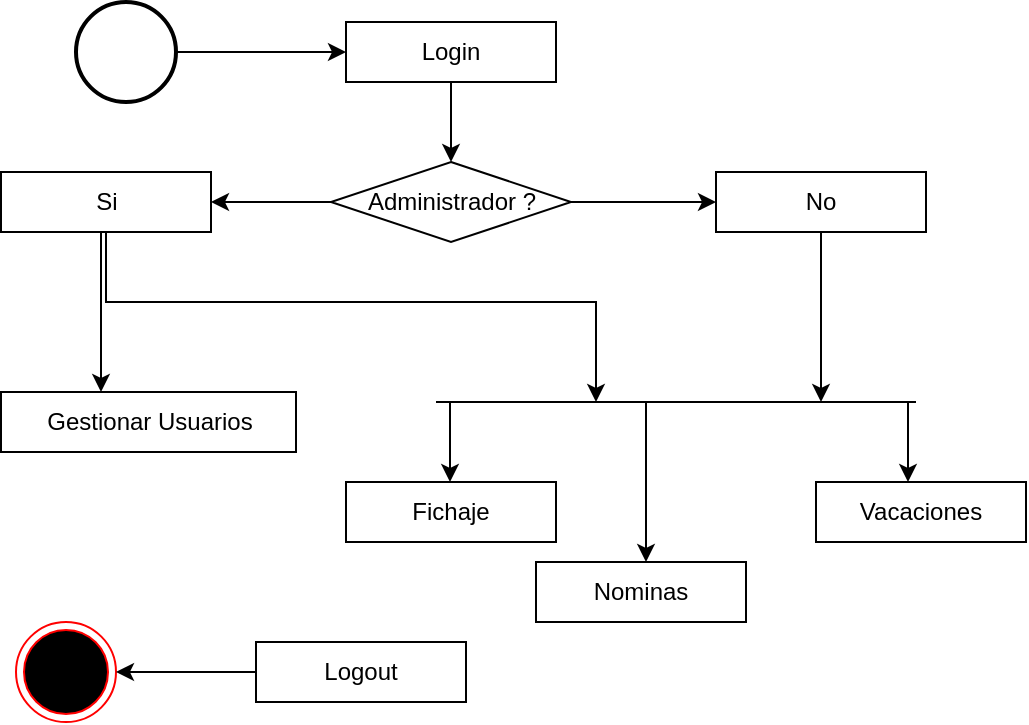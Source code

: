 <mxfile version="27.0.9">
  <diagram name="Página-1" id="gTWnA1Sg_lMdiMgR3odc">
    <mxGraphModel dx="1042" dy="562" grid="1" gridSize="10" guides="1" tooltips="1" connect="1" arrows="1" fold="1" page="1" pageScale="1" pageWidth="827" pageHeight="1169" math="0" shadow="0">
      <root>
        <mxCell id="0" />
        <mxCell id="1" parent="0" />
        <mxCell id="-3U6zcJLe4eovg1wgORC-1" value="" style="ellipse;html=1;shape=endState;fillColor=#000000;strokeColor=#ff0000;" parent="1" vertex="1">
          <mxGeometry x="50" y="420" width="50" height="50" as="geometry" />
        </mxCell>
        <mxCell id="-3U6zcJLe4eovg1wgORC-5" style="edgeStyle=orthogonalEdgeStyle;rounded=0;orthogonalLoop=1;jettySize=auto;html=1;entryX=0;entryY=0.5;entryDx=0;entryDy=0;" parent="1" source="-3U6zcJLe4eovg1wgORC-2" target="-3U6zcJLe4eovg1wgORC-4" edge="1">
          <mxGeometry relative="1" as="geometry" />
        </mxCell>
        <mxCell id="-3U6zcJLe4eovg1wgORC-2" value="" style="strokeWidth=2;html=1;shape=mxgraph.flowchart.start_2;whiteSpace=wrap;" parent="1" vertex="1">
          <mxGeometry x="80" y="110" width="50" height="50" as="geometry" />
        </mxCell>
        <mxCell id="-3U6zcJLe4eovg1wgORC-19" style="edgeStyle=orthogonalEdgeStyle;rounded=0;orthogonalLoop=1;jettySize=auto;html=1;entryX=0.5;entryY=0;entryDx=0;entryDy=0;" parent="1" source="-3U6zcJLe4eovg1wgORC-4" target="-3U6zcJLe4eovg1wgORC-18" edge="1">
          <mxGeometry relative="1" as="geometry" />
        </mxCell>
        <mxCell id="-3U6zcJLe4eovg1wgORC-4" value="Login" style="rounded=0;whiteSpace=wrap;html=1;" parent="1" vertex="1">
          <mxGeometry x="215" y="120" width="105" height="30" as="geometry" />
        </mxCell>
        <mxCell id="-3U6zcJLe4eovg1wgORC-6" value="" style="endArrow=none;html=1;rounded=0;" parent="1" edge="1">
          <mxGeometry width="50" height="50" relative="1" as="geometry">
            <mxPoint x="260" y="310" as="sourcePoint" />
            <mxPoint x="500" y="310" as="targetPoint" />
          </mxGeometry>
        </mxCell>
        <mxCell id="-3U6zcJLe4eovg1wgORC-10" value="" style="endArrow=classic;html=1;rounded=0;" parent="1" edge="1">
          <mxGeometry width="50" height="50" relative="1" as="geometry">
            <mxPoint x="92.5" y="225" as="sourcePoint" />
            <mxPoint x="92.5" y="305" as="targetPoint" />
          </mxGeometry>
        </mxCell>
        <mxCell id="-3U6zcJLe4eovg1wgORC-11" value="" style="endArrow=classic;html=1;rounded=0;" parent="1" edge="1">
          <mxGeometry width="50" height="50" relative="1" as="geometry">
            <mxPoint x="365" y="310" as="sourcePoint" />
            <mxPoint x="365" y="390" as="targetPoint" />
          </mxGeometry>
        </mxCell>
        <mxCell id="-3U6zcJLe4eovg1wgORC-12" value="" style="endArrow=classic;html=1;rounded=0;" parent="1" edge="1">
          <mxGeometry width="50" height="50" relative="1" as="geometry">
            <mxPoint x="267" y="310" as="sourcePoint" />
            <mxPoint x="267" y="350" as="targetPoint" />
          </mxGeometry>
        </mxCell>
        <mxCell id="-3U6zcJLe4eovg1wgORC-13" value="Gestionar Usuarios" style="rounded=0;whiteSpace=wrap;html=1;" parent="1" vertex="1">
          <mxGeometry x="42.5" y="305" width="147.5" height="30" as="geometry" />
        </mxCell>
        <mxCell id="-3U6zcJLe4eovg1wgORC-14" value="Fichaje" style="rounded=0;whiteSpace=wrap;html=1;" parent="1" vertex="1">
          <mxGeometry x="215" y="350" width="105" height="30" as="geometry" />
        </mxCell>
        <mxCell id="-3U6zcJLe4eovg1wgORC-15" value="Nominas" style="rounded=0;whiteSpace=wrap;html=1;" parent="1" vertex="1">
          <mxGeometry x="310" y="390" width="105" height="30" as="geometry" />
        </mxCell>
        <mxCell id="-3U6zcJLe4eovg1wgORC-16" value="" style="endArrow=classic;html=1;rounded=0;" parent="1" edge="1">
          <mxGeometry width="50" height="50" relative="1" as="geometry">
            <mxPoint x="496" y="310" as="sourcePoint" />
            <mxPoint x="496" y="350" as="targetPoint" />
          </mxGeometry>
        </mxCell>
        <mxCell id="-3U6zcJLe4eovg1wgORC-17" value="Vacaciones" style="rounded=0;whiteSpace=wrap;html=1;" parent="1" vertex="1">
          <mxGeometry x="450" y="350" width="105" height="30" as="geometry" />
        </mxCell>
        <mxCell id="-3U6zcJLe4eovg1wgORC-24" style="edgeStyle=orthogonalEdgeStyle;rounded=0;orthogonalLoop=1;jettySize=auto;html=1;entryX=1;entryY=0.5;entryDx=0;entryDy=0;" parent="1" source="-3U6zcJLe4eovg1wgORC-18" target="-3U6zcJLe4eovg1wgORC-21" edge="1">
          <mxGeometry relative="1" as="geometry" />
        </mxCell>
        <mxCell id="-3U6zcJLe4eovg1wgORC-25" style="edgeStyle=orthogonalEdgeStyle;rounded=0;orthogonalLoop=1;jettySize=auto;html=1;entryX=0;entryY=0.5;entryDx=0;entryDy=0;" parent="1" source="-3U6zcJLe4eovg1wgORC-18" target="-3U6zcJLe4eovg1wgORC-20" edge="1">
          <mxGeometry relative="1" as="geometry" />
        </mxCell>
        <mxCell id="-3U6zcJLe4eovg1wgORC-18" value="Administrador ?" style="rhombus;whiteSpace=wrap;html=1;" parent="1" vertex="1">
          <mxGeometry x="207.5" y="190" width="120" height="40" as="geometry" />
        </mxCell>
        <mxCell id="-3U6zcJLe4eovg1wgORC-22" style="edgeStyle=orthogonalEdgeStyle;rounded=0;orthogonalLoop=1;jettySize=auto;html=1;" parent="1" source="-3U6zcJLe4eovg1wgORC-20" edge="1">
          <mxGeometry relative="1" as="geometry">
            <mxPoint x="452.5" y="310" as="targetPoint" />
          </mxGeometry>
        </mxCell>
        <mxCell id="-3U6zcJLe4eovg1wgORC-20" value="No" style="rounded=0;whiteSpace=wrap;html=1;" parent="1" vertex="1">
          <mxGeometry x="400" y="195" width="105" height="30" as="geometry" />
        </mxCell>
        <mxCell id="-3U6zcJLe4eovg1wgORC-26" style="edgeStyle=orthogonalEdgeStyle;rounded=0;orthogonalLoop=1;jettySize=auto;html=1;" parent="1" source="-3U6zcJLe4eovg1wgORC-21" edge="1">
          <mxGeometry relative="1" as="geometry">
            <mxPoint x="340" y="310" as="targetPoint" />
            <Array as="points">
              <mxPoint x="95" y="260" />
              <mxPoint x="340" y="260" />
            </Array>
          </mxGeometry>
        </mxCell>
        <mxCell id="-3U6zcJLe4eovg1wgORC-21" value="Si" style="rounded=0;whiteSpace=wrap;html=1;" parent="1" vertex="1">
          <mxGeometry x="42.5" y="195" width="105" height="30" as="geometry" />
        </mxCell>
        <mxCell id="-3U6zcJLe4eovg1wgORC-29" style="edgeStyle=orthogonalEdgeStyle;rounded=0;orthogonalLoop=1;jettySize=auto;html=1;entryX=1;entryY=0.5;entryDx=0;entryDy=0;" parent="1" source="-3U6zcJLe4eovg1wgORC-28" target="-3U6zcJLe4eovg1wgORC-1" edge="1">
          <mxGeometry relative="1" as="geometry" />
        </mxCell>
        <mxCell id="-3U6zcJLe4eovg1wgORC-28" value="Logout" style="rounded=0;whiteSpace=wrap;html=1;" parent="1" vertex="1">
          <mxGeometry x="170" y="430" width="105" height="30" as="geometry" />
        </mxCell>
      </root>
    </mxGraphModel>
  </diagram>
</mxfile>
